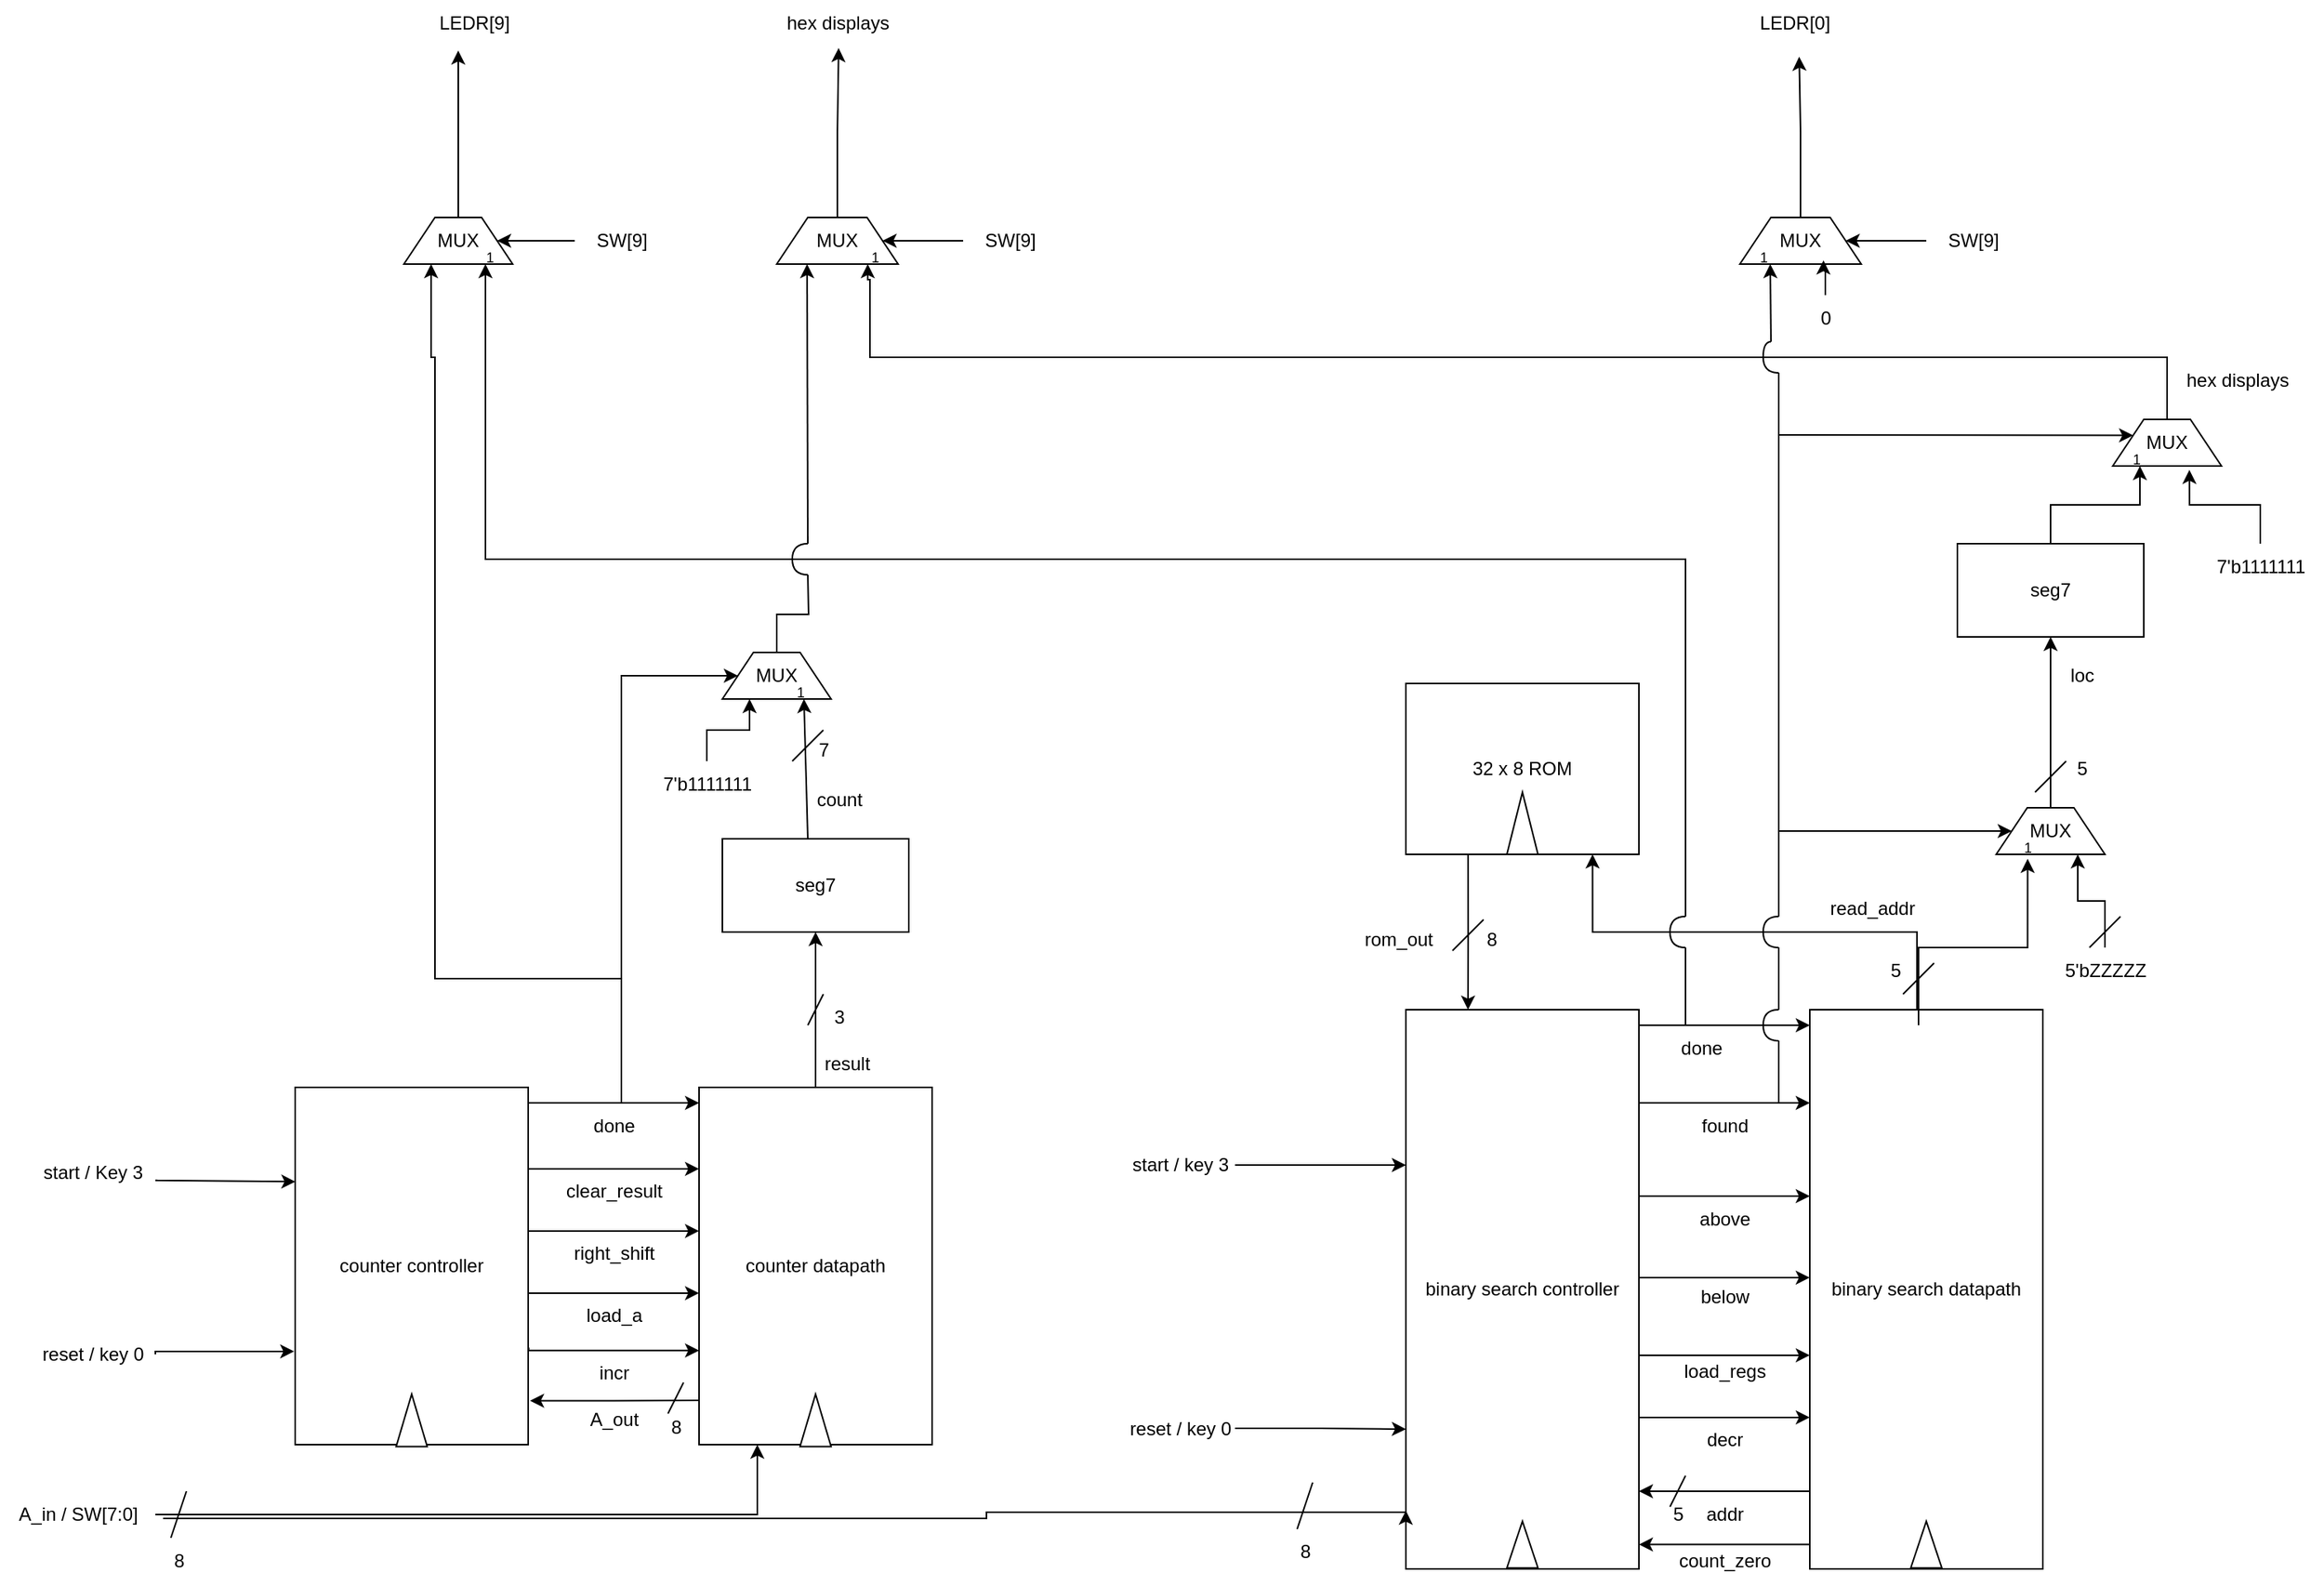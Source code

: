 <mxfile version="22.0.1" type="device">
  <diagram name="Page-1" id="V5FEJibJbFLJuYnV9K3m">
    <mxGraphModel dx="1833" dy="2948" grid="1" gridSize="10" guides="1" tooltips="1" connect="1" arrows="1" fold="1" page="0" pageScale="1" pageWidth="1100" pageHeight="850" math="0" shadow="0">
      <root>
        <mxCell id="0" />
        <mxCell id="1" parent="0" />
        <mxCell id="FK2mrB6mmfVpWCSHWsBe-84" value="binary search datapath" style="rounded=0;whiteSpace=wrap;html=1;" parent="1" vertex="1">
          <mxGeometry x="1285" y="-700" width="150" height="360" as="geometry" />
        </mxCell>
        <mxCell id="FK2mrB6mmfVpWCSHWsBe-85" value="binary search controller" style="rounded=0;whiteSpace=wrap;html=1;" parent="1" vertex="1">
          <mxGeometry x="1025.01" y="-700" width="150" height="360" as="geometry" />
        </mxCell>
        <mxCell id="FK2mrB6mmfVpWCSHWsBe-87" value="" style="triangle;whiteSpace=wrap;html=1;rotation=-90;" parent="1" vertex="1">
          <mxGeometry x="1085.01" y="-365.62" width="30" height="20" as="geometry" />
        </mxCell>
        <mxCell id="FK2mrB6mmfVpWCSHWsBe-88" value="" style="triangle;whiteSpace=wrap;html=1;rotation=-90;" parent="1" vertex="1">
          <mxGeometry x="1345" y="-365.62" width="30" height="20" as="geometry" />
        </mxCell>
        <mxCell id="FK2mrB6mmfVpWCSHWsBe-92" style="edgeStyle=orthogonalEdgeStyle;rounded=0;orthogonalLoop=1;jettySize=auto;html=1;endArrow=classic;endFill=1;exitX=1;exitY=0.5;exitDx=0;exitDy=0;" parent="1" source="FK2mrB6mmfVpWCSHWsBe-89" edge="1">
          <mxGeometry relative="1" as="geometry">
            <mxPoint x="925" y="-600" as="sourcePoint" />
            <mxPoint x="1025" y="-600" as="targetPoint" />
            <Array as="points" />
          </mxGeometry>
        </mxCell>
        <mxCell id="FK2mrB6mmfVpWCSHWsBe-89" value="start / key 3" style="text;html=1;strokeColor=none;fillColor=none;align=center;verticalAlign=middle;whiteSpace=wrap;rounded=0;" parent="1" vertex="1">
          <mxGeometry x="845" y="-610" width="70" height="20" as="geometry" />
        </mxCell>
        <mxCell id="CEpWDTSw6eDSpH7H5YZw-1" style="edgeStyle=orthogonalEdgeStyle;rounded=0;orthogonalLoop=1;jettySize=auto;html=1;entryX=0;entryY=0.75;entryDx=0;entryDy=0;" edge="1" parent="1" source="FK2mrB6mmfVpWCSHWsBe-90" target="FK2mrB6mmfVpWCSHWsBe-85">
          <mxGeometry relative="1" as="geometry" />
        </mxCell>
        <mxCell id="FK2mrB6mmfVpWCSHWsBe-90" value="reset / key 0" style="text;html=1;strokeColor=none;fillColor=none;align=center;verticalAlign=middle;whiteSpace=wrap;rounded=0;" parent="1" vertex="1">
          <mxGeometry x="845" y="-437.53" width="70" height="14.07" as="geometry" />
        </mxCell>
        <mxCell id="FK2mrB6mmfVpWCSHWsBe-104" value="" style="edgeStyle=none;orthogonalLoop=1;jettySize=auto;html=1;rounded=0;" parent="1" edge="1">
          <mxGeometry width="80" relative="1" as="geometry">
            <mxPoint x="1175.01" y="-437.53" as="sourcePoint" />
            <mxPoint x="1285.01" y="-437.53" as="targetPoint" />
            <Array as="points" />
          </mxGeometry>
        </mxCell>
        <mxCell id="FK2mrB6mmfVpWCSHWsBe-105" value="" style="edgeStyle=none;orthogonalLoop=1;jettySize=auto;html=1;rounded=0;" parent="1" edge="1">
          <mxGeometry width="80" relative="1" as="geometry">
            <mxPoint x="1175.01" y="-477.53" as="sourcePoint" />
            <mxPoint x="1285.01" y="-477.53" as="targetPoint" />
            <Array as="points" />
          </mxGeometry>
        </mxCell>
        <mxCell id="FK2mrB6mmfVpWCSHWsBe-106" value="" style="edgeStyle=none;orthogonalLoop=1;jettySize=auto;html=1;rounded=0;" parent="1" edge="1">
          <mxGeometry width="80" relative="1" as="geometry">
            <mxPoint x="1174.99" y="-527.53" as="sourcePoint" />
            <mxPoint x="1284.99" y="-527.53" as="targetPoint" />
            <Array as="points" />
          </mxGeometry>
        </mxCell>
        <mxCell id="FK2mrB6mmfVpWCSHWsBe-120" value="done" style="text;html=1;align=center;verticalAlign=middle;resizable=0;points=[];autosize=1;strokeColor=none;fillColor=none;" parent="1" vertex="1">
          <mxGeometry x="1189.99" y="-690" width="50" height="30" as="geometry" />
        </mxCell>
        <mxCell id="FK2mrB6mmfVpWCSHWsBe-121" value="" style="edgeStyle=none;orthogonalLoop=1;jettySize=auto;html=1;rounded=0;" parent="1" edge="1">
          <mxGeometry width="80" relative="1" as="geometry">
            <mxPoint x="1175" y="-690" as="sourcePoint" />
            <mxPoint x="1285" y="-690" as="targetPoint" />
            <Array as="points" />
          </mxGeometry>
        </mxCell>
        <mxCell id="FK2mrB6mmfVpWCSHWsBe-129" value="" style="endArrow=none;html=1;rounded=0;" parent="1" edge="1">
          <mxGeometry width="50" height="50" relative="1" as="geometry">
            <mxPoint x="955" y="-365.62" as="sourcePoint" />
            <mxPoint x="965" y="-395.62" as="targetPoint" />
          </mxGeometry>
        </mxCell>
        <mxCell id="FK2mrB6mmfVpWCSHWsBe-131" value="8" style="text;html=1;align=center;verticalAlign=middle;resizable=0;points=[];autosize=1;strokeColor=none;fillColor=none;" parent="1" vertex="1">
          <mxGeometry x="945" y="-365.62" width="30" height="30" as="geometry" />
        </mxCell>
        <mxCell id="CEpWDTSw6eDSpH7H5YZw-5" style="edgeStyle=orthogonalEdgeStyle;rounded=0;orthogonalLoop=1;jettySize=auto;html=1;exitX=0.267;exitY=1.004;exitDx=0;exitDy=0;exitPerimeter=0;" edge="1" parent="1" source="CEpWDTSw6eDSpH7H5YZw-3">
          <mxGeometry relative="1" as="geometry">
            <mxPoint x="1065" y="-790" as="sourcePoint" />
            <mxPoint x="1065" y="-700" as="targetPoint" />
          </mxGeometry>
        </mxCell>
        <mxCell id="CEpWDTSw6eDSpH7H5YZw-3" value="32 x 8 ROM" style="whiteSpace=wrap;html=1;" vertex="1" parent="1">
          <mxGeometry x="1025" y="-910" width="150.01" height="110" as="geometry" />
        </mxCell>
        <mxCell id="CEpWDTSw6eDSpH7H5YZw-6" value="rom_out" style="text;html=1;align=center;verticalAlign=middle;resizable=0;points=[];autosize=1;strokeColor=none;fillColor=none;" vertex="1" parent="1">
          <mxGeometry x="985" y="-760" width="70" height="30" as="geometry" />
        </mxCell>
        <mxCell id="CEpWDTSw6eDSpH7H5YZw-7" style="edgeStyle=orthogonalEdgeStyle;rounded=0;orthogonalLoop=1;jettySize=auto;html=1;exitX=0.46;exitY=-0.001;exitDx=0;exitDy=0;entryX=0.801;entryY=1;entryDx=0;entryDy=0;entryPerimeter=0;exitPerimeter=0;" edge="1" parent="1" source="FK2mrB6mmfVpWCSHWsBe-84" target="CEpWDTSw6eDSpH7H5YZw-3">
          <mxGeometry relative="1" as="geometry">
            <mxPoint x="1185" y="-730" as="sourcePoint" />
            <mxPoint x="1145" y="-790" as="targetPoint" />
          </mxGeometry>
        </mxCell>
        <mxCell id="CEpWDTSw6eDSpH7H5YZw-8" value="" style="endArrow=none;html=1;rounded=0;" edge="1" parent="1">
          <mxGeometry width="50" height="50" relative="1" as="geometry">
            <mxPoint x="1055" y="-738" as="sourcePoint" />
            <mxPoint x="1075" y="-758" as="targetPoint" />
          </mxGeometry>
        </mxCell>
        <mxCell id="CEpWDTSw6eDSpH7H5YZw-9" value="8" style="text;html=1;align=center;verticalAlign=middle;resizable=0;points=[];autosize=1;strokeColor=none;fillColor=none;" vertex="1" parent="1">
          <mxGeometry x="1065" y="-760" width="30" height="30" as="geometry" />
        </mxCell>
        <mxCell id="CEpWDTSw6eDSpH7H5YZw-10" value="5" style="text;html=1;align=center;verticalAlign=middle;resizable=0;points=[];autosize=1;strokeColor=none;fillColor=none;" vertex="1" parent="1">
          <mxGeometry x="1325" y="-740" width="30" height="30" as="geometry" />
        </mxCell>
        <mxCell id="CEpWDTSw6eDSpH7H5YZw-11" value="" style="endArrow=none;html=1;rounded=0;" edge="1" parent="1">
          <mxGeometry width="50" height="50" relative="1" as="geometry">
            <mxPoint x="1345" y="-710" as="sourcePoint" />
            <mxPoint x="1365" y="-730" as="targetPoint" />
          </mxGeometry>
        </mxCell>
        <mxCell id="CEpWDTSw6eDSpH7H5YZw-12" value="read_addr" style="text;html=1;align=center;verticalAlign=middle;resizable=0;points=[];autosize=1;strokeColor=none;fillColor=none;" vertex="1" parent="1">
          <mxGeometry x="1285" y="-780" width="80" height="30" as="geometry" />
        </mxCell>
        <mxCell id="CEpWDTSw6eDSpH7H5YZw-13" value="count_zero" style="text;html=1;align=center;verticalAlign=middle;resizable=0;points=[];autosize=1;strokeColor=none;fillColor=none;" vertex="1" parent="1">
          <mxGeometry x="1189.99" y="-360" width="80" height="30" as="geometry" />
        </mxCell>
        <mxCell id="CEpWDTSw6eDSpH7H5YZw-15" value="" style="edgeStyle=none;orthogonalLoop=1;jettySize=auto;html=1;rounded=0;" edge="1" parent="1">
          <mxGeometry width="80" relative="1" as="geometry">
            <mxPoint x="1174.99" y="-580" as="sourcePoint" />
            <mxPoint x="1284.99" y="-580" as="targetPoint" />
            <Array as="points" />
          </mxGeometry>
        </mxCell>
        <mxCell id="CEpWDTSw6eDSpH7H5YZw-16" value="" style="edgeStyle=none;orthogonalLoop=1;jettySize=auto;html=1;rounded=0;startArrow=classic;startFill=1;endArrow=none;endFill=0;" edge="1" parent="1">
          <mxGeometry width="80" relative="1" as="geometry">
            <mxPoint x="1174.99" y="-355.73" as="sourcePoint" />
            <mxPoint x="1284.99" y="-355.73" as="targetPoint" />
            <Array as="points" />
          </mxGeometry>
        </mxCell>
        <mxCell id="CEpWDTSw6eDSpH7H5YZw-17" value="" style="edgeStyle=none;orthogonalLoop=1;jettySize=auto;html=1;rounded=0;startArrow=classic;startFill=1;endArrow=none;endFill=0;" edge="1" parent="1">
          <mxGeometry width="80" relative="1" as="geometry">
            <mxPoint x="1175.01" y="-390" as="sourcePoint" />
            <mxPoint x="1285.01" y="-390" as="targetPoint" />
            <Array as="points" />
          </mxGeometry>
        </mxCell>
        <mxCell id="CEpWDTSw6eDSpH7H5YZw-18" value="addr" style="text;html=1;align=center;verticalAlign=middle;resizable=0;points=[];autosize=1;strokeColor=none;fillColor=none;" vertex="1" parent="1">
          <mxGeometry x="1204.99" y="-390" width="50" height="30" as="geometry" />
        </mxCell>
        <mxCell id="CEpWDTSw6eDSpH7H5YZw-20" value="5" style="text;html=1;align=center;verticalAlign=middle;resizable=0;points=[];autosize=1;strokeColor=none;fillColor=none;" vertex="1" parent="1">
          <mxGeometry x="1185" y="-390" width="30" height="30" as="geometry" />
        </mxCell>
        <mxCell id="CEpWDTSw6eDSpH7H5YZw-21" value="" style="endArrow=none;html=1;rounded=0;" edge="1" parent="1">
          <mxGeometry width="50" height="50" relative="1" as="geometry">
            <mxPoint x="1195" y="-380" as="sourcePoint" />
            <mxPoint x="1205" y="-400" as="targetPoint" />
          </mxGeometry>
        </mxCell>
        <mxCell id="CEpWDTSw6eDSpH7H5YZw-22" value="decr" style="text;html=1;align=center;verticalAlign=middle;resizable=0;points=[];autosize=1;strokeColor=none;fillColor=none;" vertex="1" parent="1">
          <mxGeometry x="1204.99" y="-437.53" width="50" height="30" as="geometry" />
        </mxCell>
        <mxCell id="CEpWDTSw6eDSpH7H5YZw-23" value="load_regs" style="text;html=1;align=center;verticalAlign=middle;resizable=0;points=[];autosize=1;strokeColor=none;fillColor=none;" vertex="1" parent="1">
          <mxGeometry x="1189.99" y="-482" width="80" height="30" as="geometry" />
        </mxCell>
        <mxCell id="CEpWDTSw6eDSpH7H5YZw-24" value="below" style="text;html=1;align=center;verticalAlign=middle;resizable=0;points=[];autosize=1;strokeColor=none;fillColor=none;" vertex="1" parent="1">
          <mxGeometry x="1204.97" y="-530" width="50" height="30" as="geometry" />
        </mxCell>
        <mxCell id="CEpWDTSw6eDSpH7H5YZw-26" value="above" style="text;html=1;align=center;verticalAlign=middle;resizable=0;points=[];autosize=1;strokeColor=none;fillColor=none;" vertex="1" parent="1">
          <mxGeometry x="1199.99" y="-580" width="60" height="30" as="geometry" />
        </mxCell>
        <mxCell id="CEpWDTSw6eDSpH7H5YZw-28" value="" style="edgeStyle=none;orthogonalLoop=1;jettySize=auto;html=1;rounded=0;" edge="1" parent="1">
          <mxGeometry width="80" relative="1" as="geometry">
            <mxPoint x="1174.99" y="-640" as="sourcePoint" />
            <mxPoint x="1284.99" y="-640" as="targetPoint" />
            <Array as="points" />
          </mxGeometry>
        </mxCell>
        <mxCell id="CEpWDTSw6eDSpH7H5YZw-29" value="found" style="text;html=1;align=center;verticalAlign=middle;resizable=0;points=[];autosize=1;strokeColor=none;fillColor=none;" vertex="1" parent="1">
          <mxGeometry x="1204.99" y="-640" width="50" height="30" as="geometry" />
        </mxCell>
        <mxCell id="CEpWDTSw6eDSpH7H5YZw-30" value="" style="triangle;whiteSpace=wrap;html=1;rotation=-90;" vertex="1" parent="1">
          <mxGeometry x="1080.01" y="-830" width="40" height="20" as="geometry" />
        </mxCell>
        <mxCell id="CEpWDTSw6eDSpH7H5YZw-65" style="edgeStyle=orthogonalEdgeStyle;rounded=0;orthogonalLoop=1;jettySize=auto;html=1;entryX=0.25;entryY=1;entryDx=0;entryDy=0;" edge="1" parent="1" source="CEpWDTSw6eDSpH7H5YZw-32" target="CEpWDTSw6eDSpH7H5YZw-63">
          <mxGeometry relative="1" as="geometry" />
        </mxCell>
        <mxCell id="CEpWDTSw6eDSpH7H5YZw-32" value="seg7" style="whiteSpace=wrap;html=1;" vertex="1" parent="1">
          <mxGeometry x="1380" y="-1000" width="120" height="60" as="geometry" />
        </mxCell>
        <mxCell id="CEpWDTSw6eDSpH7H5YZw-33" value="" style="edgeStyle=orthogonalEdgeStyle;orthogonalLoop=1;jettySize=auto;html=1;rounded=0;entryX=0.289;entryY=1.096;entryDx=0;entryDy=0;entryPerimeter=0;" edge="1" parent="1" target="CEpWDTSw6eDSpH7H5YZw-34">
          <mxGeometry width="100" relative="1" as="geometry">
            <mxPoint x="1355" y="-690" as="sourcePoint" />
            <mxPoint x="1426" y="-790" as="targetPoint" />
            <Array as="points">
              <mxPoint x="1355" y="-740" />
              <mxPoint x="1425" y="-740" />
            </Array>
          </mxGeometry>
        </mxCell>
        <mxCell id="CEpWDTSw6eDSpH7H5YZw-40" style="edgeStyle=orthogonalEdgeStyle;rounded=0;orthogonalLoop=1;jettySize=auto;html=1;entryX=0.5;entryY=1;entryDx=0;entryDy=0;" edge="1" parent="1" source="CEpWDTSw6eDSpH7H5YZw-34" target="CEpWDTSw6eDSpH7H5YZw-32">
          <mxGeometry relative="1" as="geometry" />
        </mxCell>
        <mxCell id="CEpWDTSw6eDSpH7H5YZw-34" value="MUX" style="shape=trapezoid;perimeter=trapezoidPerimeter;whiteSpace=wrap;html=1;fixedSize=1;" vertex="1" parent="1">
          <mxGeometry x="1405" y="-830" width="70" height="30" as="geometry" />
        </mxCell>
        <mxCell id="CEpWDTSw6eDSpH7H5YZw-36" style="edgeStyle=orthogonalEdgeStyle;rounded=0;orthogonalLoop=1;jettySize=auto;html=1;entryX=0.75;entryY=1;entryDx=0;entryDy=0;" edge="1" parent="1" source="CEpWDTSw6eDSpH7H5YZw-35" target="CEpWDTSw6eDSpH7H5YZw-34">
          <mxGeometry relative="1" as="geometry" />
        </mxCell>
        <mxCell id="CEpWDTSw6eDSpH7H5YZw-35" value="5&#39;bZZZZZ" style="text;html=1;align=center;verticalAlign=middle;resizable=0;points=[];autosize=1;strokeColor=none;fillColor=none;" vertex="1" parent="1">
          <mxGeometry x="1435" y="-740" width="80" height="30" as="geometry" />
        </mxCell>
        <mxCell id="CEpWDTSw6eDSpH7H5YZw-41" value="" style="endArrow=none;html=1;rounded=0;" edge="1" parent="1">
          <mxGeometry width="50" height="50" relative="1" as="geometry">
            <mxPoint x="1465" y="-740" as="sourcePoint" />
            <mxPoint x="1485" y="-760" as="targetPoint" />
          </mxGeometry>
        </mxCell>
        <mxCell id="CEpWDTSw6eDSpH7H5YZw-42" value="5" style="text;html=1;align=center;verticalAlign=middle;resizable=0;points=[];autosize=1;strokeColor=none;fillColor=none;" vertex="1" parent="1">
          <mxGeometry x="1445" y="-870" width="30" height="30" as="geometry" />
        </mxCell>
        <mxCell id="CEpWDTSw6eDSpH7H5YZw-43" value="" style="endArrow=none;html=1;rounded=0;" edge="1" parent="1">
          <mxGeometry width="50" height="50" relative="1" as="geometry">
            <mxPoint x="1430" y="-840" as="sourcePoint" />
            <mxPoint x="1450" y="-860" as="targetPoint" />
          </mxGeometry>
        </mxCell>
        <mxCell id="CEpWDTSw6eDSpH7H5YZw-44" value="loc" style="text;html=1;align=center;verticalAlign=middle;resizable=0;points=[];autosize=1;strokeColor=none;fillColor=none;" vertex="1" parent="1">
          <mxGeometry x="1440" y="-930" width="40" height="30" as="geometry" />
        </mxCell>
        <mxCell id="CEpWDTSw6eDSpH7H5YZw-46" value="hex displays" style="text;html=1;align=center;verticalAlign=middle;resizable=0;points=[];autosize=1;strokeColor=none;fillColor=none;" vertex="1" parent="1">
          <mxGeometry x="1515" y="-1120" width="90" height="30" as="geometry" />
        </mxCell>
        <mxCell id="CEpWDTSw6eDSpH7H5YZw-129" style="edgeStyle=orthogonalEdgeStyle;rounded=0;orthogonalLoop=1;jettySize=auto;html=1;entryX=1;entryY=0.5;entryDx=0;entryDy=0;" edge="1" parent="1" source="CEpWDTSw6eDSpH7H5YZw-48" target="CEpWDTSw6eDSpH7H5YZw-121">
          <mxGeometry relative="1" as="geometry" />
        </mxCell>
        <mxCell id="CEpWDTSw6eDSpH7H5YZw-48" value="SW[9]" style="text;html=1;align=center;verticalAlign=middle;resizable=0;points=[];autosize=1;strokeColor=none;fillColor=none;" vertex="1" parent="1">
          <mxGeometry x="1360" y="-1210" width="60" height="30" as="geometry" />
        </mxCell>
        <mxCell id="CEpWDTSw6eDSpH7H5YZw-51" value="" style="curved=1;endArrow=none;html=1;rounded=0;endFill=0;" edge="1" parent="1">
          <mxGeometry width="50" height="50" relative="1" as="geometry">
            <mxPoint x="1204.99" y="-740" as="sourcePoint" />
            <mxPoint x="1204.99" y="-760" as="targetPoint" />
            <Array as="points">
              <mxPoint x="1194.99" y="-740" />
              <mxPoint x="1194.99" y="-760" />
            </Array>
          </mxGeometry>
        </mxCell>
        <mxCell id="CEpWDTSw6eDSpH7H5YZw-53" value="" style="edgeStyle=none;orthogonalLoop=1;jettySize=auto;html=1;rounded=0;endArrow=none;endFill=0;" edge="1" parent="1">
          <mxGeometry width="100" relative="1" as="geometry">
            <mxPoint x="1204.99" y="-690" as="sourcePoint" />
            <mxPoint x="1204.99" y="-740" as="targetPoint" />
            <Array as="points" />
          </mxGeometry>
        </mxCell>
        <mxCell id="CEpWDTSw6eDSpH7H5YZw-54" value="" style="edgeStyle=orthogonalEdgeStyle;orthogonalLoop=1;jettySize=auto;html=1;rounded=0;entryX=0.75;entryY=1;entryDx=0;entryDy=0;" edge="1" parent="1" target="CEpWDTSw6eDSpH7H5YZw-111">
          <mxGeometry width="100" relative="1" as="geometry">
            <mxPoint x="1205.02" y="-760" as="sourcePoint" />
            <mxPoint x="460" y="-990" as="targetPoint" />
            <Array as="points">
              <mxPoint x="1205" y="-990" />
              <mxPoint x="433" y="-990" />
            </Array>
          </mxGeometry>
        </mxCell>
        <mxCell id="CEpWDTSw6eDSpH7H5YZw-55" value="" style="curved=1;endArrow=none;html=1;rounded=0;endFill=0;" edge="1" parent="1">
          <mxGeometry width="50" height="50" relative="1" as="geometry">
            <mxPoint x="1264.99" y="-680" as="sourcePoint" />
            <mxPoint x="1264.99" y="-700" as="targetPoint" />
            <Array as="points">
              <mxPoint x="1254.99" y="-680" />
              <mxPoint x="1254.99" y="-700" />
            </Array>
          </mxGeometry>
        </mxCell>
        <mxCell id="CEpWDTSw6eDSpH7H5YZw-57" value="" style="endArrow=none;html=1;rounded=0;endFill=0;" edge="1" parent="1">
          <mxGeometry width="50" height="50" relative="1" as="geometry">
            <mxPoint x="1265" y="-640" as="sourcePoint" />
            <mxPoint x="1265" y="-680" as="targetPoint" />
          </mxGeometry>
        </mxCell>
        <mxCell id="CEpWDTSw6eDSpH7H5YZw-58" value="" style="curved=1;endArrow=none;html=1;rounded=0;endFill=0;" edge="1" parent="1">
          <mxGeometry width="50" height="50" relative="1" as="geometry">
            <mxPoint x="1264.99" y="-740" as="sourcePoint" />
            <mxPoint x="1264.99" y="-760" as="targetPoint" />
            <Array as="points">
              <mxPoint x="1254.99" y="-740" />
              <mxPoint x="1254.99" y="-760" />
            </Array>
          </mxGeometry>
        </mxCell>
        <mxCell id="CEpWDTSw6eDSpH7H5YZw-59" value="" style="endArrow=none;html=1;rounded=0;endFill=0;" edge="1" parent="1">
          <mxGeometry width="50" height="50" relative="1" as="geometry">
            <mxPoint x="1265" y="-700" as="sourcePoint" />
            <mxPoint x="1265" y="-740" as="targetPoint" />
          </mxGeometry>
        </mxCell>
        <mxCell id="CEpWDTSw6eDSpH7H5YZw-60" value="" style="endArrow=none;html=1;rounded=0;endFill=0;" edge="1" parent="1">
          <mxGeometry width="50" height="50" relative="1" as="geometry">
            <mxPoint x="1265" y="-760" as="sourcePoint" />
            <mxPoint x="1265" y="-1110" as="targetPoint" />
          </mxGeometry>
        </mxCell>
        <mxCell id="CEpWDTSw6eDSpH7H5YZw-61" value="" style="endArrow=classic;html=1;rounded=0;entryX=0;entryY=0.5;entryDx=0;entryDy=0;" edge="1" parent="1" target="CEpWDTSw6eDSpH7H5YZw-34">
          <mxGeometry width="50" height="50" relative="1" as="geometry">
            <mxPoint x="1265" y="-815" as="sourcePoint" />
            <mxPoint x="1315" y="-860" as="targetPoint" />
          </mxGeometry>
        </mxCell>
        <mxCell id="CEpWDTSw6eDSpH7H5YZw-68" style="edgeStyle=orthogonalEdgeStyle;rounded=0;orthogonalLoop=1;jettySize=auto;html=1;entryX=0.75;entryY=1;entryDx=0;entryDy=0;" edge="1" parent="1" source="CEpWDTSw6eDSpH7H5YZw-63" target="CEpWDTSw6eDSpH7H5YZw-107">
          <mxGeometry relative="1" as="geometry">
            <mxPoint x="690" y="-1240" as="targetPoint" />
            <Array as="points">
              <mxPoint x="1515" y="-1120" />
              <mxPoint x="680" y="-1120" />
              <mxPoint x="680" y="-1170" />
              <mxPoint x="679" y="-1170" />
            </Array>
          </mxGeometry>
        </mxCell>
        <mxCell id="CEpWDTSw6eDSpH7H5YZw-63" value="MUX" style="shape=trapezoid;perimeter=trapezoidPerimeter;whiteSpace=wrap;html=1;fixedSize=1;" vertex="1" parent="1">
          <mxGeometry x="1480" y="-1080" width="70" height="30" as="geometry" />
        </mxCell>
        <mxCell id="CEpWDTSw6eDSpH7H5YZw-66" value="7&#39;b1111111" style="text;html=1;align=center;verticalAlign=middle;resizable=0;points=[];autosize=1;strokeColor=none;fillColor=none;" vertex="1" parent="1">
          <mxGeometry x="1535" y="-1000" width="80" height="30" as="geometry" />
        </mxCell>
        <mxCell id="CEpWDTSw6eDSpH7H5YZw-67" style="edgeStyle=orthogonalEdgeStyle;rounded=0;orthogonalLoop=1;jettySize=auto;html=1;entryX=0.705;entryY=1.083;entryDx=0;entryDy=0;entryPerimeter=0;" edge="1" parent="1" source="CEpWDTSw6eDSpH7H5YZw-66" target="CEpWDTSw6eDSpH7H5YZw-63">
          <mxGeometry relative="1" as="geometry" />
        </mxCell>
        <mxCell id="CEpWDTSw6eDSpH7H5YZw-69" value="" style="endArrow=classic;html=1;rounded=0;entryX=0;entryY=0.25;entryDx=0;entryDy=0;" edge="1" parent="1" target="CEpWDTSw6eDSpH7H5YZw-63">
          <mxGeometry width="50" height="50" relative="1" as="geometry">
            <mxPoint x="1265" y="-1070" as="sourcePoint" />
            <mxPoint x="1315" y="-1100" as="targetPoint" />
          </mxGeometry>
        </mxCell>
        <mxCell id="CEpWDTSw6eDSpH7H5YZw-70" style="edgeStyle=orthogonalEdgeStyle;rounded=0;orthogonalLoop=1;jettySize=auto;html=1;entryX=0.5;entryY=1;entryDx=0;entryDy=0;" edge="1" parent="1" source="CEpWDTSw6eDSpH7H5YZw-71" target="CEpWDTSw6eDSpH7H5YZw-92">
          <mxGeometry relative="1" as="geometry">
            <mxPoint x="645" y="-800" as="targetPoint" />
          </mxGeometry>
        </mxCell>
        <mxCell id="CEpWDTSw6eDSpH7H5YZw-71" value="counter datapath" style="rounded=0;whiteSpace=wrap;html=1;" vertex="1" parent="1">
          <mxGeometry x="570" y="-650" width="150" height="230" as="geometry" />
        </mxCell>
        <mxCell id="CEpWDTSw6eDSpH7H5YZw-72" style="edgeStyle=orthogonalEdgeStyle;rounded=0;orthogonalLoop=1;jettySize=auto;html=1;exitX=-0.004;exitY=0.739;exitDx=0;exitDy=0;entryX=1;entryY=0.5;entryDx=0;entryDy=0;endArrow=none;endFill=0;startArrow=classic;startFill=1;exitPerimeter=0;" edge="1" parent="1" source="CEpWDTSw6eDSpH7H5YZw-76" target="CEpWDTSw6eDSpH7H5YZw-81">
          <mxGeometry relative="1" as="geometry">
            <Array as="points">
              <mxPoint x="220" y="-480" />
            </Array>
          </mxGeometry>
        </mxCell>
        <mxCell id="CEpWDTSw6eDSpH7H5YZw-73" style="edgeStyle=orthogonalEdgeStyle;rounded=0;orthogonalLoop=1;jettySize=auto;html=1;exitX=1.008;exitY=0.877;exitDx=0;exitDy=0;entryX=-0.001;entryY=0.876;entryDx=0;entryDy=0;endArrow=none;endFill=0;startArrow=classic;startFill=1;exitPerimeter=0;entryPerimeter=0;" edge="1" parent="1" source="CEpWDTSw6eDSpH7H5YZw-76" target="CEpWDTSw6eDSpH7H5YZw-71">
          <mxGeometry relative="1" as="geometry" />
        </mxCell>
        <mxCell id="CEpWDTSw6eDSpH7H5YZw-74" style="edgeStyle=orthogonalEdgeStyle;rounded=0;orthogonalLoop=1;jettySize=auto;html=1;exitX=1.002;exitY=0.383;exitDx=0;exitDy=0;exitPerimeter=0;" edge="1" parent="1">
          <mxGeometry relative="1" as="geometry">
            <mxPoint x="460.31" y="-482.53" as="sourcePoint" />
            <mxPoint x="570.01" y="-480.62" as="targetPoint" />
            <Array as="points">
              <mxPoint x="460.01" y="-480.62" />
            </Array>
          </mxGeometry>
        </mxCell>
        <mxCell id="CEpWDTSw6eDSpH7H5YZw-75" style="edgeStyle=orthogonalEdgeStyle;rounded=0;orthogonalLoop=1;jettySize=auto;html=1;entryX=0.25;entryY=1;entryDx=0;entryDy=0;" edge="1" parent="1" target="CEpWDTSw6eDSpH7H5YZw-111">
          <mxGeometry relative="1" as="geometry">
            <mxPoint x="440" y="-1110" as="targetPoint" />
            <mxPoint x="520" y="-640" as="sourcePoint" />
            <Array as="points">
              <mxPoint x="520" y="-720" />
              <mxPoint x="400" y="-720" />
              <mxPoint x="400" y="-1120" />
              <mxPoint x="398" y="-1120" />
            </Array>
          </mxGeometry>
        </mxCell>
        <mxCell id="CEpWDTSw6eDSpH7H5YZw-76" value="counter controller" style="rounded=0;whiteSpace=wrap;html=1;" vertex="1" parent="1">
          <mxGeometry x="310.01" y="-650" width="150" height="230" as="geometry" />
        </mxCell>
        <mxCell id="CEpWDTSw6eDSpH7H5YZw-77" value="" style="triangle;whiteSpace=wrap;html=1;rotation=-90;" vertex="1" parent="1">
          <mxGeometry x="368.13" y="-445.62" width="33.75" height="20" as="geometry" />
        </mxCell>
        <mxCell id="CEpWDTSw6eDSpH7H5YZw-78" value="" style="triangle;whiteSpace=wrap;html=1;rotation=-90;" vertex="1" parent="1">
          <mxGeometry x="628.12" y="-445.62" width="33.75" height="20" as="geometry" />
        </mxCell>
        <mxCell id="CEpWDTSw6eDSpH7H5YZw-79" style="edgeStyle=orthogonalEdgeStyle;rounded=0;orthogonalLoop=1;jettySize=auto;html=1;entryX=0.001;entryY=0.264;entryDx=0;entryDy=0;endArrow=classic;endFill=1;entryPerimeter=0;exitX=1.017;exitY=0.662;exitDx=0;exitDy=0;exitPerimeter=0;" edge="1" parent="1" source="CEpWDTSw6eDSpH7H5YZw-80" target="CEpWDTSw6eDSpH7H5YZw-76">
          <mxGeometry relative="1" as="geometry">
            <mxPoint x="220" y="-596.25" as="sourcePoint" />
            <mxPoint x="310" y="-593.75" as="targetPoint" />
            <Array as="points">
              <mxPoint x="220" y="-590" />
            </Array>
          </mxGeometry>
        </mxCell>
        <mxCell id="CEpWDTSw6eDSpH7H5YZw-80" value="start / Key 3" style="text;html=1;strokeColor=none;fillColor=none;align=center;verticalAlign=middle;whiteSpace=wrap;rounded=0;" vertex="1" parent="1">
          <mxGeometry x="140.0" y="-610" width="80" height="30" as="geometry" />
        </mxCell>
        <mxCell id="CEpWDTSw6eDSpH7H5YZw-81" value="reset / key 0" style="text;html=1;strokeColor=none;fillColor=none;align=center;verticalAlign=middle;whiteSpace=wrap;rounded=0;" vertex="1" parent="1">
          <mxGeometry x="140.0" y="-493.09" width="80" height="30" as="geometry" />
        </mxCell>
        <mxCell id="CEpWDTSw6eDSpH7H5YZw-82" value="A_out" style="text;html=1;align=center;verticalAlign=middle;resizable=0;points=[];autosize=1;strokeColor=none;fillColor=none;" vertex="1" parent="1">
          <mxGeometry x="490" y="-450.62" width="50" height="30" as="geometry" />
        </mxCell>
        <mxCell id="CEpWDTSw6eDSpH7H5YZw-83" value="incr" style="text;html=1;align=center;verticalAlign=middle;resizable=0;points=[];autosize=1;strokeColor=none;fillColor=none;" vertex="1" parent="1">
          <mxGeometry x="495.01" y="-480.62" width="40" height="30" as="geometry" />
        </mxCell>
        <mxCell id="CEpWDTSw6eDSpH7H5YZw-84" value="load_a" style="text;html=1;align=center;verticalAlign=middle;resizable=0;points=[];autosize=1;strokeColor=none;fillColor=none;" vertex="1" parent="1">
          <mxGeometry x="485.01" y="-517.53" width="60" height="30" as="geometry" />
        </mxCell>
        <mxCell id="CEpWDTSw6eDSpH7H5YZw-85" value="right_shift" style="text;html=1;align=center;verticalAlign=middle;resizable=0;points=[];autosize=1;strokeColor=none;fillColor=none;" vertex="1" parent="1">
          <mxGeometry x="475.01" y="-557.53" width="80" height="30" as="geometry" />
        </mxCell>
        <mxCell id="CEpWDTSw6eDSpH7H5YZw-86" value="clear_result" style="text;html=1;align=center;verticalAlign=middle;resizable=0;points=[];autosize=1;strokeColor=none;fillColor=none;" vertex="1" parent="1">
          <mxGeometry x="470.01" y="-597.53" width="90" height="30" as="geometry" />
        </mxCell>
        <mxCell id="CEpWDTSw6eDSpH7H5YZw-87" value="" style="edgeStyle=none;orthogonalLoop=1;jettySize=auto;html=1;rounded=0;" edge="1" parent="1">
          <mxGeometry width="80" relative="1" as="geometry">
            <mxPoint x="460.01" y="-517.53" as="sourcePoint" />
            <mxPoint x="570.01" y="-517.53" as="targetPoint" />
            <Array as="points" />
          </mxGeometry>
        </mxCell>
        <mxCell id="CEpWDTSw6eDSpH7H5YZw-88" value="" style="edgeStyle=none;orthogonalLoop=1;jettySize=auto;html=1;rounded=0;" edge="1" parent="1">
          <mxGeometry width="80" relative="1" as="geometry">
            <mxPoint x="460.01" y="-557.53" as="sourcePoint" />
            <mxPoint x="570.01" y="-557.53" as="targetPoint" />
            <Array as="points" />
          </mxGeometry>
        </mxCell>
        <mxCell id="CEpWDTSw6eDSpH7H5YZw-89" value="" style="edgeStyle=none;orthogonalLoop=1;jettySize=auto;html=1;rounded=0;" edge="1" parent="1">
          <mxGeometry width="80" relative="1" as="geometry">
            <mxPoint x="460.01" y="-597.53" as="sourcePoint" />
            <mxPoint x="570.01" y="-597.53" as="targetPoint" />
            <Array as="points" />
          </mxGeometry>
        </mxCell>
        <mxCell id="CEpWDTSw6eDSpH7H5YZw-90" value="result" style="text;html=1;align=center;verticalAlign=middle;resizable=0;points=[];autosize=1;strokeColor=none;fillColor=none;" vertex="1" parent="1">
          <mxGeometry x="640" y="-680" width="50" height="30" as="geometry" />
        </mxCell>
        <mxCell id="CEpWDTSw6eDSpH7H5YZw-92" value="seg7" style="whiteSpace=wrap;html=1;" vertex="1" parent="1">
          <mxGeometry x="585" y="-810" width="120" height="60" as="geometry" />
        </mxCell>
        <mxCell id="CEpWDTSw6eDSpH7H5YZw-93" value="hex displays" style="text;html=1;align=center;verticalAlign=middle;resizable=0;points=[];autosize=1;strokeColor=none;fillColor=none;" vertex="1" parent="1">
          <mxGeometry x="614.06" y="-1350" width="90" height="30" as="geometry" />
        </mxCell>
        <mxCell id="CEpWDTSw6eDSpH7H5YZw-95" value="LEDR[9]" style="text;html=1;align=center;verticalAlign=middle;resizable=0;points=[];autosize=1;strokeColor=none;fillColor=none;" vertex="1" parent="1">
          <mxGeometry x="390.01" y="-1350" width="70" height="30" as="geometry" />
        </mxCell>
        <mxCell id="CEpWDTSw6eDSpH7H5YZw-96" value="count" style="text;html=1;align=center;verticalAlign=middle;resizable=0;points=[];autosize=1;strokeColor=none;fillColor=none;" vertex="1" parent="1">
          <mxGeometry x="635" y="-850" width="50" height="30" as="geometry" />
        </mxCell>
        <mxCell id="CEpWDTSw6eDSpH7H5YZw-97" value="done" style="text;html=1;align=center;verticalAlign=middle;resizable=0;points=[];autosize=1;strokeColor=none;fillColor=none;" vertex="1" parent="1">
          <mxGeometry x="490" y="-640" width="50" height="30" as="geometry" />
        </mxCell>
        <mxCell id="CEpWDTSw6eDSpH7H5YZw-98" value="" style="edgeStyle=none;orthogonalLoop=1;jettySize=auto;html=1;rounded=0;" edge="1" parent="1">
          <mxGeometry width="80" relative="1" as="geometry">
            <mxPoint x="460.01" y="-640" as="sourcePoint" />
            <mxPoint x="570.01" y="-640" as="targetPoint" />
            <Array as="points" />
          </mxGeometry>
        </mxCell>
        <mxCell id="CEpWDTSw6eDSpH7H5YZw-99" value="" style="endArrow=none;html=1;rounded=0;" edge="1" parent="1">
          <mxGeometry width="50" height="50" relative="1" as="geometry">
            <mxPoint x="640" y="-690" as="sourcePoint" />
            <mxPoint x="650" y="-710" as="targetPoint" />
          </mxGeometry>
        </mxCell>
        <mxCell id="CEpWDTSw6eDSpH7H5YZw-100" value="3" style="text;html=1;align=center;verticalAlign=middle;resizable=0;points=[];autosize=1;strokeColor=none;fillColor=none;" vertex="1" parent="1">
          <mxGeometry x="645" y="-710" width="30" height="30" as="geometry" />
        </mxCell>
        <mxCell id="CEpWDTSw6eDSpH7H5YZw-101" value="" style="endArrow=none;html=1;rounded=0;" edge="1" parent="1">
          <mxGeometry width="50" height="50" relative="1" as="geometry">
            <mxPoint x="550" y="-440" as="sourcePoint" />
            <mxPoint x="560" y="-460" as="targetPoint" />
          </mxGeometry>
        </mxCell>
        <mxCell id="CEpWDTSw6eDSpH7H5YZw-102" value="8" style="text;html=1;align=center;verticalAlign=middle;resizable=0;points=[];autosize=1;strokeColor=none;fillColor=none;" vertex="1" parent="1">
          <mxGeometry x="540" y="-445.62" width="30" height="30" as="geometry" />
        </mxCell>
        <mxCell id="CEpWDTSw6eDSpH7H5YZw-103" style="edgeStyle=orthogonalEdgeStyle;rounded=0;orthogonalLoop=1;jettySize=auto;html=1;entryX=0.25;entryY=1;entryDx=0;entryDy=0;" edge="1" parent="1" source="CEpWDTSw6eDSpH7H5YZw-104" target="CEpWDTSw6eDSpH7H5YZw-71">
          <mxGeometry relative="1" as="geometry" />
        </mxCell>
        <mxCell id="CEpWDTSw6eDSpH7H5YZw-139" style="edgeStyle=orthogonalEdgeStyle;rounded=0;orthogonalLoop=1;jettySize=auto;html=1;" edge="1" parent="1">
          <mxGeometry relative="1" as="geometry">
            <mxPoint x="1025.01" y="-377.5" as="targetPoint" />
            <mxPoint x="225.01" y="-372.5" as="sourcePoint" />
            <Array as="points">
              <mxPoint x="755.01" y="-372.5" />
              <mxPoint x="755.01" y="-376.5" />
              <mxPoint x="1025.01" y="-376.5" />
            </Array>
          </mxGeometry>
        </mxCell>
        <mxCell id="CEpWDTSw6eDSpH7H5YZw-104" value="A_in / SW[7:0]" style="text;html=1;align=center;verticalAlign=middle;resizable=0;points=[];autosize=1;strokeColor=none;fillColor=none;" vertex="1" parent="1">
          <mxGeometry x="120.0" y="-390" width="100" height="30" as="geometry" />
        </mxCell>
        <mxCell id="CEpWDTSw6eDSpH7H5YZw-105" value="" style="endArrow=none;html=1;rounded=0;" edge="1" parent="1">
          <mxGeometry width="50" height="50" relative="1" as="geometry">
            <mxPoint x="230" y="-360" as="sourcePoint" />
            <mxPoint x="240" y="-390" as="targetPoint" />
          </mxGeometry>
        </mxCell>
        <mxCell id="CEpWDTSw6eDSpH7H5YZw-106" value="8" style="text;html=1;align=center;verticalAlign=middle;resizable=0;points=[];autosize=1;strokeColor=none;fillColor=none;" vertex="1" parent="1">
          <mxGeometry x="220" y="-360" width="30" height="30" as="geometry" />
        </mxCell>
        <mxCell id="CEpWDTSw6eDSpH7H5YZw-107" value="MUX" style="shape=trapezoid;perimeter=trapezoidPerimeter;whiteSpace=wrap;html=1;fixedSize=1;" vertex="1" parent="1">
          <mxGeometry x="620" y="-1210" width="78.12" height="30" as="geometry" />
        </mxCell>
        <mxCell id="CEpWDTSw6eDSpH7H5YZw-109" style="edgeStyle=orthogonalEdgeStyle;rounded=0;orthogonalLoop=1;jettySize=auto;html=1;entryX=1;entryY=0.5;entryDx=0;entryDy=0;" edge="1" parent="1" source="CEpWDTSw6eDSpH7H5YZw-108" target="CEpWDTSw6eDSpH7H5YZw-107">
          <mxGeometry relative="1" as="geometry" />
        </mxCell>
        <mxCell id="CEpWDTSw6eDSpH7H5YZw-108" value="SW[9]" style="text;html=1;align=center;verticalAlign=middle;resizable=0;points=[];autosize=1;strokeColor=none;fillColor=none;" vertex="1" parent="1">
          <mxGeometry x="740" y="-1210" width="60" height="30" as="geometry" />
        </mxCell>
        <mxCell id="CEpWDTSw6eDSpH7H5YZw-110" style="edgeStyle=orthogonalEdgeStyle;rounded=0;orthogonalLoop=1;jettySize=auto;html=1;entryX=0.509;entryY=1.031;entryDx=0;entryDy=0;entryPerimeter=0;" edge="1" parent="1" source="CEpWDTSw6eDSpH7H5YZw-107" target="CEpWDTSw6eDSpH7H5YZw-93">
          <mxGeometry relative="1" as="geometry" />
        </mxCell>
        <mxCell id="CEpWDTSw6eDSpH7H5YZw-111" value="MUX" style="shape=trapezoid;perimeter=trapezoidPerimeter;whiteSpace=wrap;html=1;fixedSize=1;" vertex="1" parent="1">
          <mxGeometry x="380" y="-1210" width="70" height="30" as="geometry" />
        </mxCell>
        <mxCell id="CEpWDTSw6eDSpH7H5YZw-115" style="edgeStyle=orthogonalEdgeStyle;rounded=0;orthogonalLoop=1;jettySize=auto;html=1;entryX=0.357;entryY=1.085;entryDx=0;entryDy=0;entryPerimeter=0;" edge="1" parent="1" source="CEpWDTSw6eDSpH7H5YZw-111" target="CEpWDTSw6eDSpH7H5YZw-95">
          <mxGeometry relative="1" as="geometry" />
        </mxCell>
        <mxCell id="CEpWDTSw6eDSpH7H5YZw-117" style="edgeStyle=orthogonalEdgeStyle;rounded=0;orthogonalLoop=1;jettySize=auto;html=1;entryX=1;entryY=0.5;entryDx=0;entryDy=0;" edge="1" parent="1" source="CEpWDTSw6eDSpH7H5YZw-116" target="CEpWDTSw6eDSpH7H5YZw-111">
          <mxGeometry relative="1" as="geometry" />
        </mxCell>
        <mxCell id="CEpWDTSw6eDSpH7H5YZw-116" value="SW[9]" style="text;html=1;align=center;verticalAlign=middle;resizable=0;points=[];autosize=1;strokeColor=none;fillColor=none;" vertex="1" parent="1">
          <mxGeometry x="490" y="-1210" width="60" height="30" as="geometry" />
        </mxCell>
        <mxCell id="CEpWDTSw6eDSpH7H5YZw-118" value="" style="curved=1;endArrow=none;html=1;rounded=0;endFill=0;" edge="1" parent="1">
          <mxGeometry width="50" height="50" relative="1" as="geometry">
            <mxPoint x="640" y="-980" as="sourcePoint" />
            <mxPoint x="640" y="-1000" as="targetPoint" />
            <Array as="points">
              <mxPoint x="630" y="-980" />
              <mxPoint x="630" y="-1000" />
            </Array>
          </mxGeometry>
        </mxCell>
        <mxCell id="CEpWDTSw6eDSpH7H5YZw-119" value="" style="endArrow=none;html=1;rounded=0;endFill=0;edgeStyle=orthogonalEdgeStyle;" edge="1" parent="1" source="CEpWDTSw6eDSpH7H5YZw-140">
          <mxGeometry width="50" height="50" relative="1" as="geometry">
            <mxPoint x="640" y="-810" as="sourcePoint" />
            <mxPoint x="640" y="-980" as="targetPoint" />
          </mxGeometry>
        </mxCell>
        <mxCell id="CEpWDTSw6eDSpH7H5YZw-120" value="" style="endArrow=classic;html=1;rounded=0;entryX=0.25;entryY=1;entryDx=0;entryDy=0;" edge="1" parent="1" target="CEpWDTSw6eDSpH7H5YZw-107">
          <mxGeometry width="50" height="50" relative="1" as="geometry">
            <mxPoint x="640" y="-1000" as="sourcePoint" />
            <mxPoint x="690" y="-1050" as="targetPoint" />
          </mxGeometry>
        </mxCell>
        <mxCell id="CEpWDTSw6eDSpH7H5YZw-121" value="MUX" style="shape=trapezoid;perimeter=trapezoidPerimeter;whiteSpace=wrap;html=1;fixedSize=1;" vertex="1" parent="1">
          <mxGeometry x="1239.99" y="-1210" width="78.12" height="30" as="geometry" />
        </mxCell>
        <mxCell id="CEpWDTSw6eDSpH7H5YZw-123" value="" style="curved=1;endArrow=none;html=1;rounded=0;endFill=0;" edge="1" parent="1">
          <mxGeometry width="50" height="50" relative="1" as="geometry">
            <mxPoint x="1264.99" y="-1110" as="sourcePoint" />
            <mxPoint x="1260" y="-1130" as="targetPoint" />
            <Array as="points">
              <mxPoint x="1254.99" y="-1110" />
              <mxPoint x="1254.99" y="-1130" />
            </Array>
          </mxGeometry>
        </mxCell>
        <mxCell id="CEpWDTSw6eDSpH7H5YZw-124" value="" style="endArrow=classic;html=1;rounded=0;entryX=0.25;entryY=1;entryDx=0;entryDy=0;" edge="1" parent="1" target="CEpWDTSw6eDSpH7H5YZw-121">
          <mxGeometry width="50" height="50" relative="1" as="geometry">
            <mxPoint x="1260" y="-1130" as="sourcePoint" />
            <mxPoint x="1310" y="-1180" as="targetPoint" />
          </mxGeometry>
        </mxCell>
        <mxCell id="CEpWDTSw6eDSpH7H5YZw-125" value="0" style="text;html=1;align=center;verticalAlign=middle;resizable=0;points=[];autosize=1;strokeColor=none;fillColor=none;" vertex="1" parent="1">
          <mxGeometry x="1280" y="-1160" width="30" height="30" as="geometry" />
        </mxCell>
        <mxCell id="CEpWDTSw6eDSpH7H5YZw-128" style="edgeStyle=orthogonalEdgeStyle;rounded=0;orthogonalLoop=1;jettySize=auto;html=1;entryX=0.689;entryY=0.922;entryDx=0;entryDy=0;entryPerimeter=0;" edge="1" parent="1" source="CEpWDTSw6eDSpH7H5YZw-125" target="CEpWDTSw6eDSpH7H5YZw-121">
          <mxGeometry relative="1" as="geometry" />
        </mxCell>
        <mxCell id="CEpWDTSw6eDSpH7H5YZw-130" value="LEDR[0]" style="text;html=1;align=center;verticalAlign=middle;resizable=0;points=[];autosize=1;strokeColor=none;fillColor=none;" vertex="1" parent="1">
          <mxGeometry x="1240" y="-1350" width="70" height="30" as="geometry" />
        </mxCell>
        <mxCell id="CEpWDTSw6eDSpH7H5YZw-131" style="edgeStyle=orthogonalEdgeStyle;rounded=0;orthogonalLoop=1;jettySize=auto;html=1;entryX=0.545;entryY=1.217;entryDx=0;entryDy=0;entryPerimeter=0;" edge="1" parent="1" source="CEpWDTSw6eDSpH7H5YZw-121" target="CEpWDTSw6eDSpH7H5YZw-130">
          <mxGeometry relative="1" as="geometry" />
        </mxCell>
        <mxCell id="CEpWDTSw6eDSpH7H5YZw-132" value="&lt;font style=&quot;font-size: 9px;&quot;&gt;1&lt;/font&gt;" style="text;html=1;align=center;verticalAlign=middle;resizable=0;points=[];autosize=1;strokeColor=none;fillColor=none;" vertex="1" parent="1">
          <mxGeometry x="420" y="-1200" width="30" height="30" as="geometry" />
        </mxCell>
        <mxCell id="CEpWDTSw6eDSpH7H5YZw-133" value="&lt;font style=&quot;font-size: 9px;&quot;&gt;1&lt;/font&gt;" style="text;html=1;align=center;verticalAlign=middle;resizable=0;points=[];autosize=1;strokeColor=none;fillColor=none;" vertex="1" parent="1">
          <mxGeometry x="668.12" y="-1200" width="30" height="30" as="geometry" />
        </mxCell>
        <mxCell id="CEpWDTSw6eDSpH7H5YZw-135" value="&lt;font style=&quot;font-size: 9px;&quot;&gt;1&lt;/font&gt;" style="text;html=1;align=center;verticalAlign=middle;resizable=0;points=[];autosize=1;strokeColor=none;fillColor=none;" vertex="1" parent="1">
          <mxGeometry x="1239.99" y="-1200" width="30" height="30" as="geometry" />
        </mxCell>
        <mxCell id="CEpWDTSw6eDSpH7H5YZw-137" value="&lt;font style=&quot;font-size: 9px;&quot;&gt;1&lt;/font&gt;" style="text;html=1;align=center;verticalAlign=middle;resizable=0;points=[];autosize=1;strokeColor=none;fillColor=none;" vertex="1" parent="1">
          <mxGeometry x="1480" y="-1070" width="30" height="30" as="geometry" />
        </mxCell>
        <mxCell id="CEpWDTSw6eDSpH7H5YZw-138" value="&lt;font style=&quot;font-size: 9px;&quot;&gt;1&lt;/font&gt;" style="text;html=1;align=center;verticalAlign=middle;resizable=0;points=[];autosize=1;strokeColor=none;fillColor=none;" vertex="1" parent="1">
          <mxGeometry x="1410" y="-820" width="30" height="30" as="geometry" />
        </mxCell>
        <mxCell id="CEpWDTSw6eDSpH7H5YZw-141" value="" style="endArrow=classic;html=1;rounded=0;endFill=1;entryX=0.75;entryY=1;entryDx=0;entryDy=0;" edge="1" parent="1" target="CEpWDTSw6eDSpH7H5YZw-140">
          <mxGeometry width="50" height="50" relative="1" as="geometry">
            <mxPoint x="640" y="-810" as="sourcePoint" />
            <mxPoint x="640" y="-980" as="targetPoint" />
          </mxGeometry>
        </mxCell>
        <mxCell id="CEpWDTSw6eDSpH7H5YZw-140" value="MUX" style="shape=trapezoid;perimeter=trapezoidPerimeter;whiteSpace=wrap;html=1;fixedSize=1;" vertex="1" parent="1">
          <mxGeometry x="585" y="-930" width="70" height="30" as="geometry" />
        </mxCell>
        <mxCell id="CEpWDTSw6eDSpH7H5YZw-142" value="" style="endArrow=classic;html=1;rounded=0;entryX=0;entryY=0.5;entryDx=0;entryDy=0;edgeStyle=orthogonalEdgeStyle;" edge="1" parent="1" target="CEpWDTSw6eDSpH7H5YZw-140">
          <mxGeometry width="50" height="50" relative="1" as="geometry">
            <mxPoint x="510" y="-640" as="sourcePoint" />
            <mxPoint x="570" y="-690" as="targetPoint" />
            <Array as="points">
              <mxPoint x="520" y="-640" />
              <mxPoint x="520" y="-915" />
            </Array>
          </mxGeometry>
        </mxCell>
        <mxCell id="CEpWDTSw6eDSpH7H5YZw-144" style="edgeStyle=orthogonalEdgeStyle;rounded=0;orthogonalLoop=1;jettySize=auto;html=1;entryX=0.25;entryY=1;entryDx=0;entryDy=0;" edge="1" parent="1" source="CEpWDTSw6eDSpH7H5YZw-143" target="CEpWDTSw6eDSpH7H5YZw-140">
          <mxGeometry relative="1" as="geometry" />
        </mxCell>
        <mxCell id="CEpWDTSw6eDSpH7H5YZw-143" value="7&#39;b1111111" style="text;html=1;align=center;verticalAlign=middle;resizable=0;points=[];autosize=1;strokeColor=none;fillColor=none;" vertex="1" parent="1">
          <mxGeometry x="535.01" y="-860" width="80" height="30" as="geometry" />
        </mxCell>
        <mxCell id="CEpWDTSw6eDSpH7H5YZw-145" value="" style="endArrow=none;html=1;rounded=0;" edge="1" parent="1">
          <mxGeometry width="50" height="50" relative="1" as="geometry">
            <mxPoint x="630" y="-860" as="sourcePoint" />
            <mxPoint x="650" y="-880" as="targetPoint" />
          </mxGeometry>
        </mxCell>
        <mxCell id="CEpWDTSw6eDSpH7H5YZw-146" value="7" style="text;html=1;align=center;verticalAlign=middle;resizable=0;points=[];autosize=1;strokeColor=none;fillColor=none;" vertex="1" parent="1">
          <mxGeometry x="635" y="-882" width="30" height="30" as="geometry" />
        </mxCell>
        <mxCell id="CEpWDTSw6eDSpH7H5YZw-148" value="&lt;font style=&quot;font-size: 9px;&quot;&gt;1&lt;/font&gt;" style="text;html=1;align=center;verticalAlign=middle;resizable=0;points=[];autosize=1;strokeColor=none;fillColor=none;" vertex="1" parent="1">
          <mxGeometry x="620" y="-920" width="30" height="30" as="geometry" />
        </mxCell>
      </root>
    </mxGraphModel>
  </diagram>
</mxfile>
